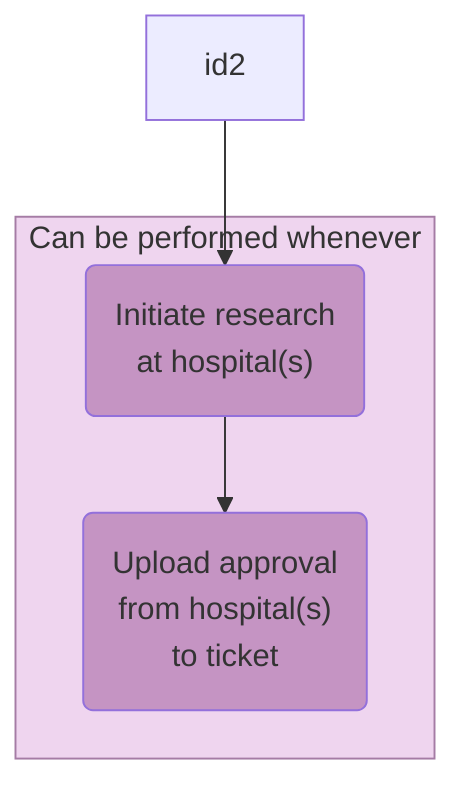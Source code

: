flowchart TD
subgraph external [Can be performed whenever]
    idC1("Initiate research
    at hospital(s)") --> idC2("Upload approval
    from hospital(s)
    to ticket")
end

id2 --> idC1

style idC1 fill:#c594c3
style idC2 fill:#c594c3
style external fill:#efd5ef, stroke:#a57ca5
click idC1 "https://elan-dcc.github.io/researchers/researchhospital/" "Research at a hospital"
click idC2 "https://elanresearch.nl" "ELAN research" _blank